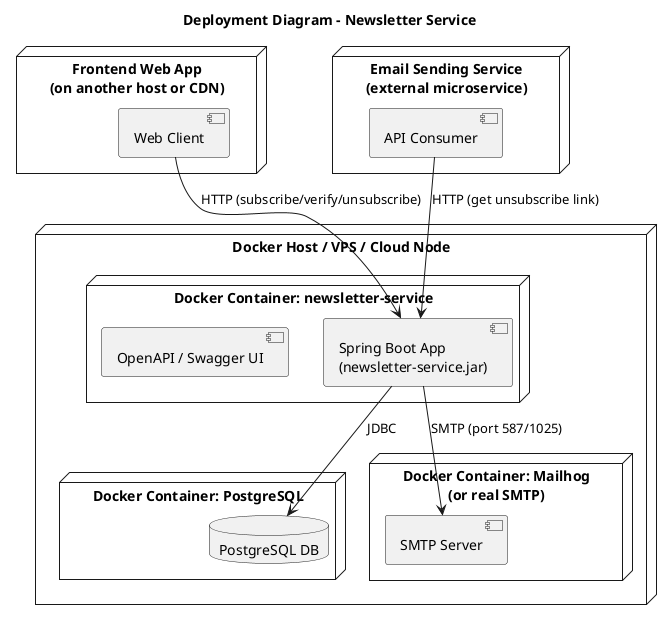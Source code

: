 @startuml deployment_diagram_newsletter_service

title Deployment Diagram - Newsletter Service

node "Docker Host / VPS / Cloud Node" {
  
  node "Docker Container: newsletter-service" {
  component "Spring Boot App\n(newsletter-service.jar)"
  component "OpenAPI / Swagger UI"
  }

  node "Docker Container: PostgreSQL" {
  database "PostgreSQL DB"
  }

  node "Docker Container: Mailhog\n(or real SMTP)" {
  component "SMTP Server"
  }
}

node "Frontend Web App\n(on another host or CDN)" {
  component "Web Client"
}

node "Email Sending Service\n(external microservice)" {
  component "API Consumer"
}

"Web Client" --> "Spring Boot App\n(newsletter-service.jar)" : HTTP (subscribe/verify/unsubscribe)
"API Consumer" --> "Spring Boot App\n(newsletter-service.jar)" : HTTP (get unsubscribe link)
"Spring Boot App\n(newsletter-service.jar)" --> "PostgreSQL DB" : JDBC
"Spring Boot App\n(newsletter-service.jar)" --> "SMTP Server" : SMTP (port 587/1025)

@enduml
